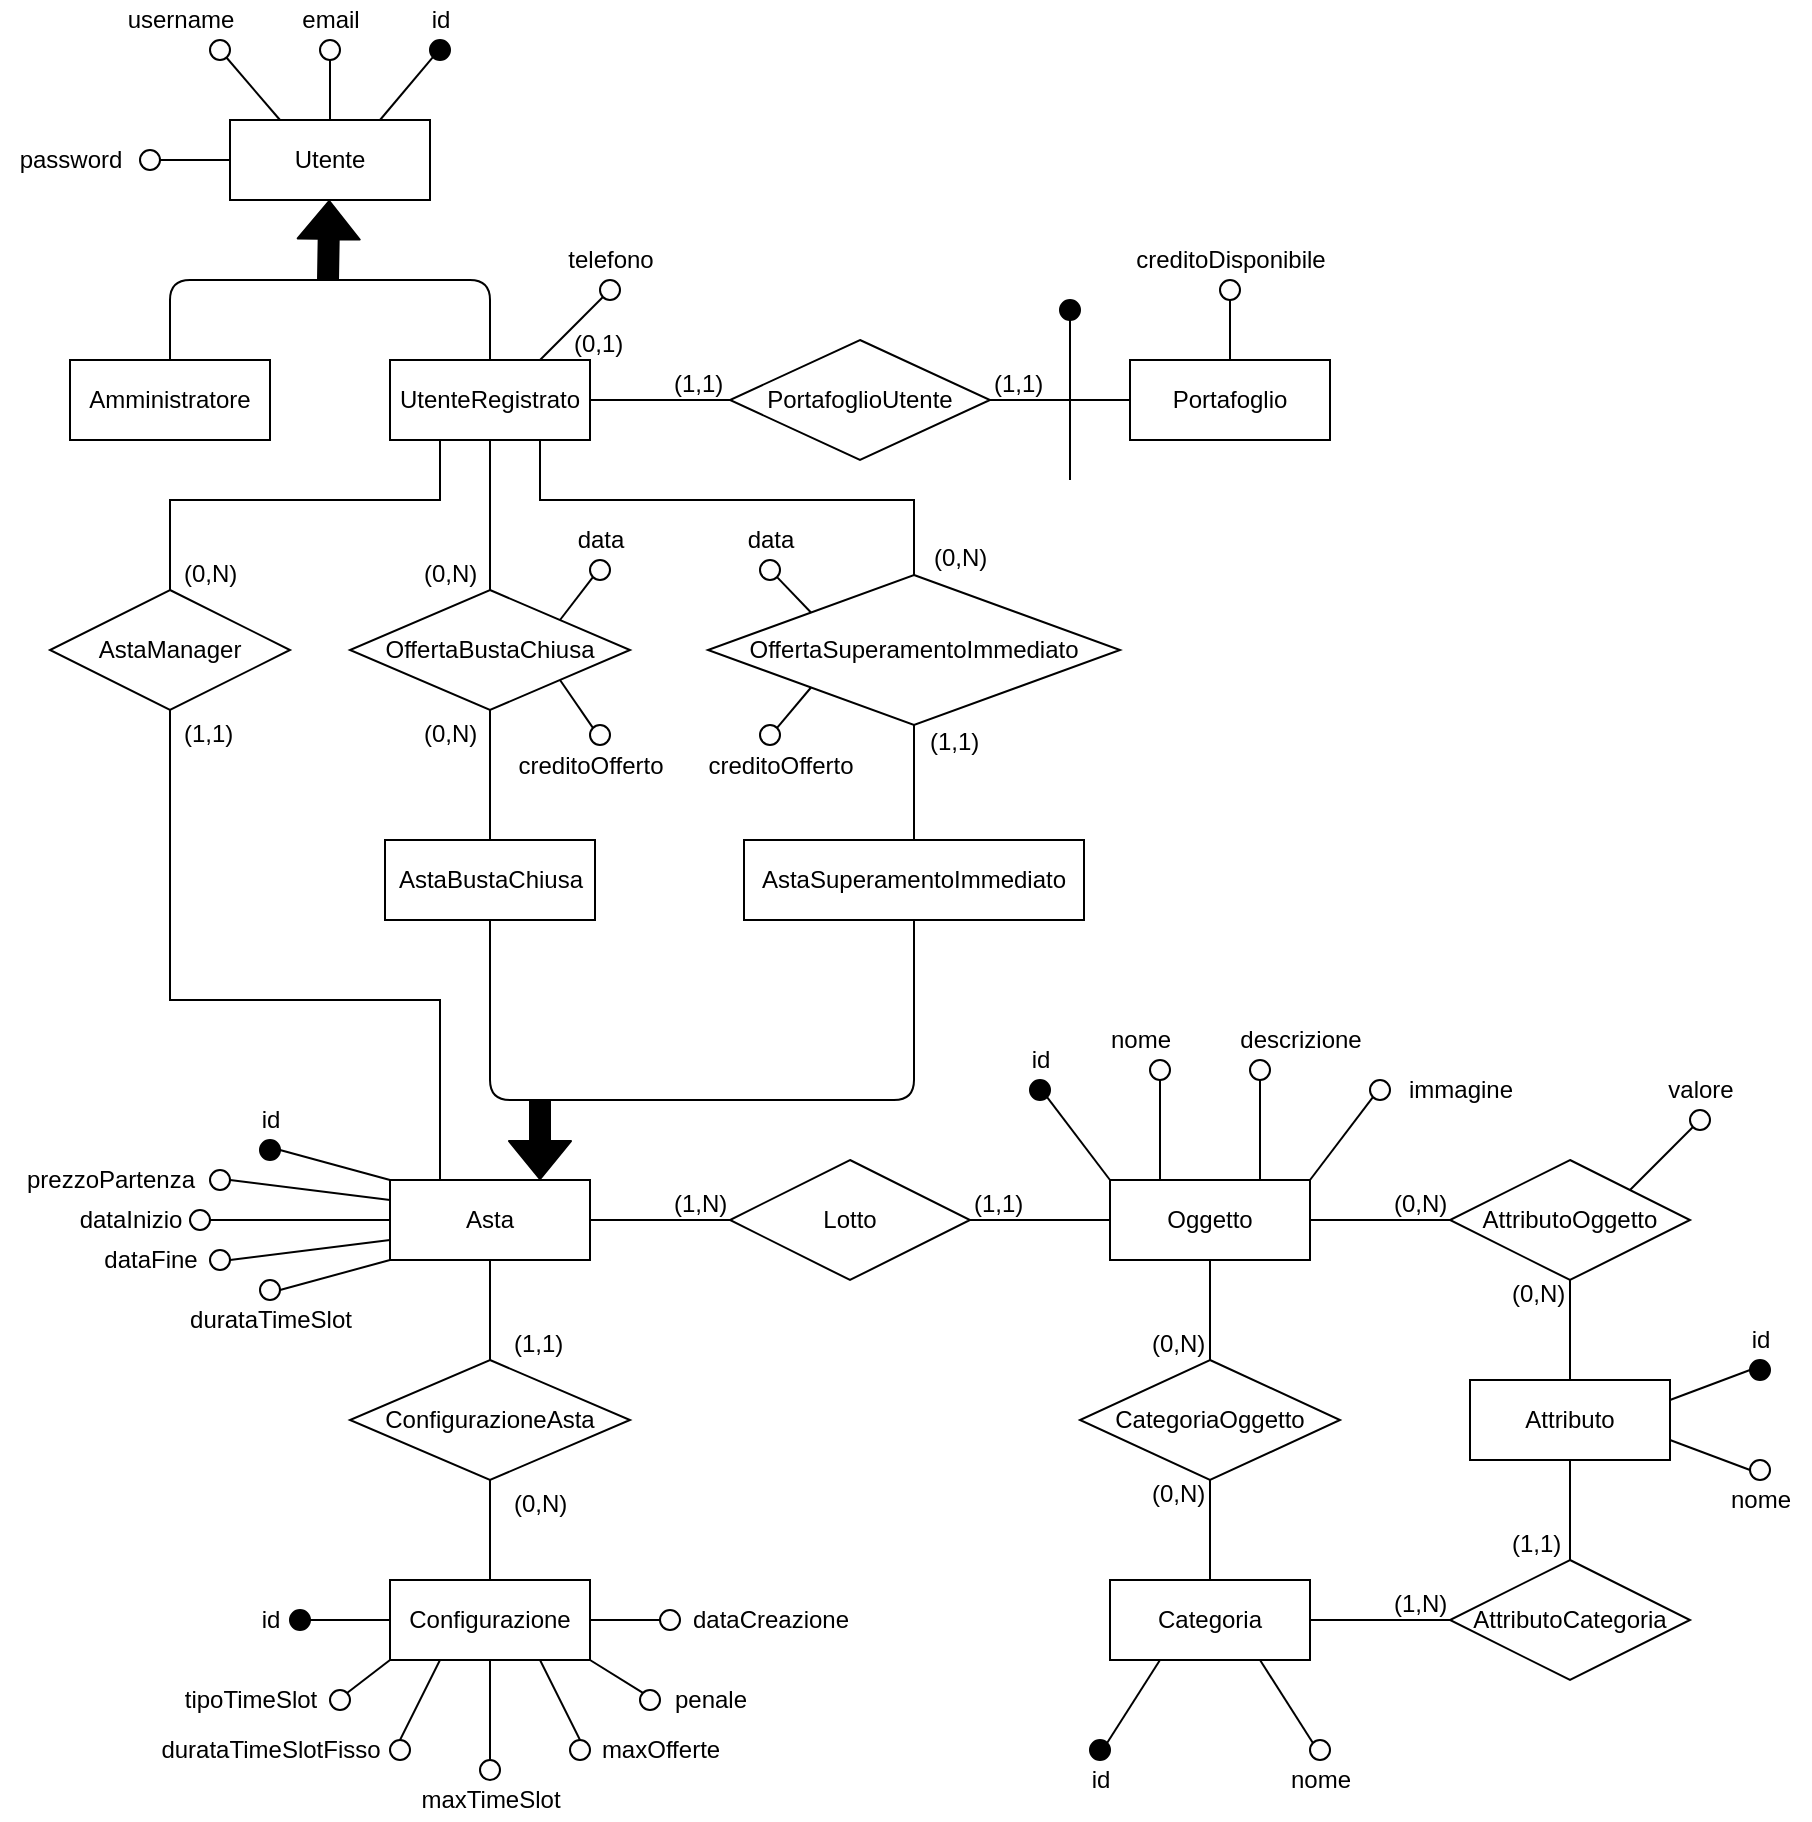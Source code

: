 <mxfile version="12.7.6" type="device"><diagram id="C5RBs43oDa-KdzZeNtuy" name="Page-1"><mxGraphModel dx="599" dy="315" grid="1" gridSize="10" guides="1" tooltips="1" connect="1" arrows="1" fold="1" page="1" pageScale="1" pageWidth="827" pageHeight="1169" math="0" shadow="0"><root><mxCell id="WIyWlLk6GJQsqaUBKTNV-0"/><mxCell id="WIyWlLk6GJQsqaUBKTNV-1" parent="WIyWlLk6GJQsqaUBKTNV-0"/><mxCell id="675JN0Ir8JGMvKjeMuRv-0" value="UtenteRegistrato" style="whiteSpace=wrap;html=1;align=center;" parent="WIyWlLk6GJQsqaUBKTNV-1" vertex="1"><mxGeometry x="200" y="200" width="100" height="40" as="geometry"/></mxCell><mxCell id="675JN0Ir8JGMvKjeMuRv-1" value="Portafoglio" style="whiteSpace=wrap;html=1;align=center;" parent="WIyWlLk6GJQsqaUBKTNV-1" vertex="1"><mxGeometry x="570" y="200" width="100" height="40" as="geometry"/></mxCell><mxCell id="675JN0Ir8JGMvKjeMuRv-3" value="Asta" style="whiteSpace=wrap;html=1;align=center;" parent="WIyWlLk6GJQsqaUBKTNV-1" vertex="1"><mxGeometry x="200" y="610" width="100" height="40" as="geometry"/></mxCell><mxCell id="675JN0Ir8JGMvKjeMuRv-4" value="Oggetto" style="whiteSpace=wrap;html=1;align=center;" parent="WIyWlLk6GJQsqaUBKTNV-1" vertex="1"><mxGeometry x="560" y="610" width="100" height="40" as="geometry"/></mxCell><mxCell id="675JN0Ir8JGMvKjeMuRv-5" value="Categoria" style="whiteSpace=wrap;html=1;align=center;" parent="WIyWlLk6GJQsqaUBKTNV-1" vertex="1"><mxGeometry x="560" y="810" width="100" height="40" as="geometry"/></mxCell><mxCell id="675JN0Ir8JGMvKjeMuRv-6" value="Configurazione" style="whiteSpace=wrap;html=1;align=center;" parent="WIyWlLk6GJQsqaUBKTNV-1" vertex="1"><mxGeometry x="200" y="810" width="100" height="40" as="geometry"/></mxCell><mxCell id="675JN0Ir8JGMvKjeMuRv-7" value="AstaManager" style="shape=rhombus;perimeter=rhombusPerimeter;whiteSpace=wrap;html=1;align=center;" parent="WIyWlLk6GJQsqaUBKTNV-1" vertex="1"><mxGeometry x="30" y="315" width="120" height="60" as="geometry"/></mxCell><mxCell id="675JN0Ir8JGMvKjeMuRv-8" value="PortafoglioUtente" style="shape=rhombus;perimeter=rhombusPerimeter;whiteSpace=wrap;html=1;align=center;" parent="WIyWlLk6GJQsqaUBKTNV-1" vertex="1"><mxGeometry x="370" y="190" width="130" height="60" as="geometry"/></mxCell><mxCell id="675JN0Ir8JGMvKjeMuRv-9" value="CategoriaOggetto" style="shape=rhombus;perimeter=rhombusPerimeter;whiteSpace=wrap;html=1;align=center;" parent="WIyWlLk6GJQsqaUBKTNV-1" vertex="1"><mxGeometry x="545" y="700" width="130" height="60" as="geometry"/></mxCell><mxCell id="675JN0Ir8JGMvKjeMuRv-10" value="ConfigurazioneAsta" style="shape=rhombus;perimeter=rhombusPerimeter;whiteSpace=wrap;html=1;align=center;" parent="WIyWlLk6GJQsqaUBKTNV-1" vertex="1"><mxGeometry x="180" y="700" width="140" height="60" as="geometry"/></mxCell><mxCell id="675JN0Ir8JGMvKjeMuRv-11" value="Lotto" style="shape=rhombus;perimeter=rhombusPerimeter;whiteSpace=wrap;html=1;align=center;" parent="WIyWlLk6GJQsqaUBKTNV-1" vertex="1"><mxGeometry x="370" y="600" width="120" height="60" as="geometry"/></mxCell><mxCell id="675JN0Ir8JGMvKjeMuRv-12" value="OffertaBustaChiusa" style="shape=rhombus;perimeter=rhombusPerimeter;whiteSpace=wrap;html=1;align=center;" parent="WIyWlLk6GJQsqaUBKTNV-1" vertex="1"><mxGeometry x="180" y="315" width="140" height="60" as="geometry"/></mxCell><mxCell id="675JN0Ir8JGMvKjeMuRv-16" value="username" style="text;html=1;align=center;verticalAlign=middle;resizable=0;points=[];autosize=1;" parent="WIyWlLk6GJQsqaUBKTNV-1" vertex="1"><mxGeometry x="60" y="20" width="70" height="20" as="geometry"/></mxCell><mxCell id="675JN0Ir8JGMvKjeMuRv-18" value="Utente" style="whiteSpace=wrap;html=1;align=center;" parent="WIyWlLk6GJQsqaUBKTNV-1" vertex="1"><mxGeometry x="120" y="80" width="100" height="40" as="geometry"/></mxCell><mxCell id="675JN0Ir8JGMvKjeMuRv-19" value="Amministratore" style="whiteSpace=wrap;html=1;align=center;" parent="WIyWlLk6GJQsqaUBKTNV-1" vertex="1"><mxGeometry x="40" y="200" width="100" height="40" as="geometry"/></mxCell><mxCell id="675JN0Ir8JGMvKjeMuRv-23" value="" style="endArrow=none;html=1;labelBackgroundColor=#000000;fillColor=#000000;exitX=0.5;exitY=0;exitDx=0;exitDy=0;entryX=0.5;entryY=0;entryDx=0;entryDy=0;" parent="WIyWlLk6GJQsqaUBKTNV-1" source="675JN0Ir8JGMvKjeMuRv-19" target="675JN0Ir8JGMvKjeMuRv-0" edge="1"><mxGeometry width="50" height="50" relative="1" as="geometry"><mxPoint x="390" y="270" as="sourcePoint"/><mxPoint x="440" y="220" as="targetPoint"/><Array as="points"><mxPoint x="90" y="160"/><mxPoint x="170" y="160"/><mxPoint x="250" y="160"/></Array></mxGeometry></mxCell><mxCell id="675JN0Ir8JGMvKjeMuRv-24" value="" style="shape=flexArrow;endArrow=classic;html=1;labelBackgroundColor=#000000;fillColor=#000000;" parent="WIyWlLk6GJQsqaUBKTNV-1" target="675JN0Ir8JGMvKjeMuRv-18" edge="1"><mxGeometry width="50" height="50" relative="1" as="geometry"><mxPoint x="169" y="160" as="sourcePoint"/><mxPoint x="210" y="120" as="targetPoint"/></mxGeometry></mxCell><mxCell id="675JN0Ir8JGMvKjeMuRv-26" value="" style="endArrow=none;html=1;labelBackgroundColor=#000000;fillColor=#000000;exitX=0.25;exitY=0;exitDx=0;exitDy=0;" parent="WIyWlLk6GJQsqaUBKTNV-1" source="675JN0Ir8JGMvKjeMuRv-18" edge="1"><mxGeometry width="50" height="50" relative="1" as="geometry"><mxPoint x="260" y="130" as="sourcePoint"/><mxPoint x="115" y="45" as="targetPoint"/></mxGeometry></mxCell><mxCell id="675JN0Ir8JGMvKjeMuRv-13" value="" style="ellipse;whiteSpace=wrap;html=1;align=center;" parent="WIyWlLk6GJQsqaUBKTNV-1" vertex="1"><mxGeometry x="110" y="40" width="10" height="10" as="geometry"/></mxCell><mxCell id="675JN0Ir8JGMvKjeMuRv-55" value="email" style="text;html=1;align=center;verticalAlign=middle;resizable=0;points=[];autosize=1;" parent="WIyWlLk6GJQsqaUBKTNV-1" vertex="1"><mxGeometry x="150" y="20" width="40" height="20" as="geometry"/></mxCell><mxCell id="675JN0Ir8JGMvKjeMuRv-56" value="" style="ellipse;whiteSpace=wrap;html=1;align=center;" parent="WIyWlLk6GJQsqaUBKTNV-1" vertex="1"><mxGeometry x="165" y="40" width="10" height="10" as="geometry"/></mxCell><mxCell id="675JN0Ir8JGMvKjeMuRv-59" value="id" style="text;html=1;align=center;verticalAlign=middle;resizable=0;points=[];autosize=1;" parent="WIyWlLk6GJQsqaUBKTNV-1" vertex="1"><mxGeometry x="215" y="20" width="20" height="20" as="geometry"/></mxCell><mxCell id="675JN0Ir8JGMvKjeMuRv-60" value="" style="ellipse;whiteSpace=wrap;html=1;align=center;fillColor=#000000;" parent="WIyWlLk6GJQsqaUBKTNV-1" vertex="1"><mxGeometry x="220" y="40" width="10" height="10" as="geometry"/></mxCell><mxCell id="675JN0Ir8JGMvKjeMuRv-61" value="" style="endArrow=none;html=1;labelBackgroundColor=#000000;fillColor=#000000;exitX=0.5;exitY=0;exitDx=0;exitDy=0;entryX=0.5;entryY=1;entryDx=0;entryDy=0;" parent="WIyWlLk6GJQsqaUBKTNV-1" source="675JN0Ir8JGMvKjeMuRv-18" target="675JN0Ir8JGMvKjeMuRv-56" edge="1"><mxGeometry width="50" height="50" relative="1" as="geometry"><mxPoint x="390" y="270" as="sourcePoint"/><mxPoint x="440" y="220" as="targetPoint"/></mxGeometry></mxCell><mxCell id="675JN0Ir8JGMvKjeMuRv-62" value="" style="endArrow=none;html=1;labelBackgroundColor=#000000;fillColor=#000000;exitX=0.75;exitY=0;exitDx=0;exitDy=0;entryX=0;entryY=1;entryDx=0;entryDy=0;" parent="WIyWlLk6GJQsqaUBKTNV-1" source="675JN0Ir8JGMvKjeMuRv-18" target="675JN0Ir8JGMvKjeMuRv-60" edge="1"><mxGeometry width="50" height="50" relative="1" as="geometry"><mxPoint x="200" y="130" as="sourcePoint"/><mxPoint x="250" y="80" as="targetPoint"/></mxGeometry></mxCell><mxCell id="675JN0Ir8JGMvKjeMuRv-63" value="telefono" style="text;html=1;align=center;verticalAlign=middle;resizable=0;points=[];autosize=1;" parent="WIyWlLk6GJQsqaUBKTNV-1" vertex="1"><mxGeometry x="280" y="140" width="60" height="20" as="geometry"/></mxCell><mxCell id="675JN0Ir8JGMvKjeMuRv-64" value="" style="ellipse;whiteSpace=wrap;html=1;align=center;" parent="WIyWlLk6GJQsqaUBKTNV-1" vertex="1"><mxGeometry x="305" y="160" width="10" height="10" as="geometry"/></mxCell><mxCell id="675JN0Ir8JGMvKjeMuRv-68" value="" style="endArrow=none;html=1;labelBackgroundColor=#000000;fillColor=#000000;exitX=0.75;exitY=0;exitDx=0;exitDy=0;entryX=0;entryY=1;entryDx=0;entryDy=0;" parent="WIyWlLk6GJQsqaUBKTNV-1" source="675JN0Ir8JGMvKjeMuRv-0" target="675JN0Ir8JGMvKjeMuRv-64" edge="1"><mxGeometry width="50" height="50" relative="1" as="geometry"><mxPoint x="300" y="150" as="sourcePoint"/><mxPoint x="350" y="100" as="targetPoint"/></mxGeometry></mxCell><mxCell id="675JN0Ir8JGMvKjeMuRv-73" value="creditoDisponibile" style="text;html=1;align=center;verticalAlign=middle;resizable=0;points=[];autosize=1;" parent="WIyWlLk6GJQsqaUBKTNV-1" vertex="1"><mxGeometry x="565" y="140" width="110" height="20" as="geometry"/></mxCell><mxCell id="675JN0Ir8JGMvKjeMuRv-74" value="" style="ellipse;whiteSpace=wrap;html=1;align=center;" parent="WIyWlLk6GJQsqaUBKTNV-1" vertex="1"><mxGeometry x="615" y="160" width="10" height="10" as="geometry"/></mxCell><mxCell id="675JN0Ir8JGMvKjeMuRv-75" value="" style="endArrow=none;html=1;labelBackgroundColor=#000000;fillColor=#000000;exitX=0.5;exitY=0;exitDx=0;exitDy=0;entryX=0.5;entryY=1;entryDx=0;entryDy=0;" parent="WIyWlLk6GJQsqaUBKTNV-1" source="675JN0Ir8JGMvKjeMuRv-1" target="675JN0Ir8JGMvKjeMuRv-74" edge="1"><mxGeometry width="50" height="50" relative="1" as="geometry"><mxPoint x="510" y="150" as="sourcePoint"/><mxPoint x="560" y="100" as="targetPoint"/></mxGeometry></mxCell><mxCell id="675JN0Ir8JGMvKjeMuRv-76" value="" style="endArrow=none;html=1;rounded=0;labelBackgroundColor=#000000;fillColor=#000000;" parent="WIyWlLk6GJQsqaUBKTNV-1" edge="1"><mxGeometry relative="1" as="geometry"><mxPoint x="300" y="220" as="sourcePoint"/><mxPoint x="370" y="220" as="targetPoint"/></mxGeometry></mxCell><mxCell id="675JN0Ir8JGMvKjeMuRv-77" value="(1,1)" style="resizable=0;html=1;align=left;verticalAlign=bottom;" parent="675JN0Ir8JGMvKjeMuRv-76" connectable="0" vertex="1"><mxGeometry x="-1" relative="1" as="geometry"><mxPoint x="40" as="offset"/></mxGeometry></mxCell><mxCell id="675JN0Ir8JGMvKjeMuRv-82" value="" style="endArrow=none;html=1;rounded=0;labelBackgroundColor=#000000;fillColor=#000000;exitX=1;exitY=0.5;exitDx=0;exitDy=0;" parent="WIyWlLk6GJQsqaUBKTNV-1" source="675JN0Ir8JGMvKjeMuRv-8" target="675JN0Ir8JGMvKjeMuRv-1" edge="1"><mxGeometry relative="1" as="geometry"><mxPoint x="490" y="219.5" as="sourcePoint"/><mxPoint x="560" y="219.5" as="targetPoint"/></mxGeometry></mxCell><mxCell id="675JN0Ir8JGMvKjeMuRv-83" value="(1,1)" style="resizable=0;html=1;align=left;verticalAlign=bottom;" parent="675JN0Ir8JGMvKjeMuRv-82" connectable="0" vertex="1"><mxGeometry x="-1" relative="1" as="geometry"><mxPoint as="offset"/></mxGeometry></mxCell><mxCell id="675JN0Ir8JGMvKjeMuRv-84" value="" style="endArrow=none;html=1;rounded=0;labelBackgroundColor=#000000;fillColor=#000000;entryX=0;entryY=0.5;entryDx=0;entryDy=0;exitX=1;exitY=0.5;exitDx=0;exitDy=0;" parent="WIyWlLk6GJQsqaUBKTNV-1" source="675JN0Ir8JGMvKjeMuRv-3" target="675JN0Ir8JGMvKjeMuRv-11" edge="1"><mxGeometry relative="1" as="geometry"><mxPoint x="300" y="629.5" as="sourcePoint"/><mxPoint x="370" y="629.5" as="targetPoint"/></mxGeometry></mxCell><mxCell id="675JN0Ir8JGMvKjeMuRv-85" value="(1,N)" style="resizable=0;html=1;align=left;verticalAlign=bottom;" parent="675JN0Ir8JGMvKjeMuRv-84" connectable="0" vertex="1"><mxGeometry x="-1" relative="1" as="geometry"><mxPoint x="40" as="offset"/></mxGeometry></mxCell><mxCell id="675JN0Ir8JGMvKjeMuRv-86" value="" style="endArrow=none;html=1;rounded=0;labelBackgroundColor=#000000;fillColor=#000000;exitX=1;exitY=0.5;exitDx=0;exitDy=0;entryX=0;entryY=0.5;entryDx=0;entryDy=0;" parent="WIyWlLk6GJQsqaUBKTNV-1" source="675JN0Ir8JGMvKjeMuRv-11" target="675JN0Ir8JGMvKjeMuRv-4" edge="1"><mxGeometry relative="1" as="geometry"><mxPoint x="490" y="629.5" as="sourcePoint"/><mxPoint x="560" y="629.5" as="targetPoint"/></mxGeometry></mxCell><mxCell id="675JN0Ir8JGMvKjeMuRv-87" value="(1,1)" style="resizable=0;html=1;align=left;verticalAlign=bottom;" parent="675JN0Ir8JGMvKjeMuRv-86" connectable="0" vertex="1"><mxGeometry x="-1" relative="1" as="geometry"><mxPoint as="offset"/></mxGeometry></mxCell><mxCell id="675JN0Ir8JGMvKjeMuRv-88" value="" style="endArrow=none;html=1;rounded=0;labelBackgroundColor=#000000;fillColor=#000000;exitX=0.5;exitY=1;exitDx=0;exitDy=0;entryX=0.5;entryY=0;entryDx=0;entryDy=0;" parent="WIyWlLk6GJQsqaUBKTNV-1" source="675JN0Ir8JGMvKjeMuRv-0" target="675JN0Ir8JGMvKjeMuRv-12" edge="1"><mxGeometry relative="1" as="geometry"><mxPoint x="235" y="280" as="sourcePoint"/><mxPoint x="305" y="280" as="targetPoint"/><Array as="points"><mxPoint x="250" y="260"/></Array></mxGeometry></mxCell><mxCell id="675JN0Ir8JGMvKjeMuRv-89" value="(0,N)" style="resizable=0;html=1;align=left;verticalAlign=bottom;" parent="675JN0Ir8JGMvKjeMuRv-88" connectable="0" vertex="1"><mxGeometry x="-1" relative="1" as="geometry"><mxPoint x="-35" y="75" as="offset"/></mxGeometry></mxCell><mxCell id="675JN0Ir8JGMvKjeMuRv-90" value="" style="endArrow=none;html=1;rounded=0;labelBackgroundColor=#000000;fillColor=#000000;exitX=0.25;exitY=1;exitDx=0;exitDy=0;entryX=0.5;entryY=0;entryDx=0;entryDy=0;entryPerimeter=0;" parent="WIyWlLk6GJQsqaUBKTNV-1" source="675JN0Ir8JGMvKjeMuRv-0" target="675JN0Ir8JGMvKjeMuRv-7" edge="1"><mxGeometry relative="1" as="geometry"><mxPoint x="100" y="240" as="sourcePoint"/><mxPoint x="165" y="290" as="targetPoint"/><Array as="points"><mxPoint x="225" y="270"/><mxPoint x="90" y="270"/></Array></mxGeometry></mxCell><mxCell id="675JN0Ir8JGMvKjeMuRv-91" value="(0,N)" style="resizable=0;html=1;align=left;verticalAlign=bottom;" parent="675JN0Ir8JGMvKjeMuRv-90" connectable="0" vertex="1"><mxGeometry x="-1" relative="1" as="geometry"><mxPoint x="-130" y="75" as="offset"/></mxGeometry></mxCell><mxCell id="675JN0Ir8JGMvKjeMuRv-92" value="" style="endArrow=none;html=1;rounded=0;labelBackgroundColor=#000000;fillColor=#000000;entryX=0.5;entryY=0;entryDx=0;entryDy=0;exitX=0.5;exitY=1;exitDx=0;exitDy=0;" parent="WIyWlLk6GJQsqaUBKTNV-1" source="675JN0Ir8JGMvKjeMuRv-12" target="675JN0Ir8JGMvKjeMuRv-179" edge="1"><mxGeometry relative="1" as="geometry"><mxPoint x="340" y="350" as="sourcePoint"/><mxPoint x="282.5" y="400" as="targetPoint"/><Array as="points"/></mxGeometry></mxCell><mxCell id="675JN0Ir8JGMvKjeMuRv-93" value="(0,N)" style="resizable=0;html=1;align=left;verticalAlign=bottom;" parent="675JN0Ir8JGMvKjeMuRv-92" connectable="0" vertex="1"><mxGeometry x="-1" relative="1" as="geometry"><mxPoint x="-35" y="20" as="offset"/></mxGeometry></mxCell><mxCell id="675JN0Ir8JGMvKjeMuRv-94" value="" style="endArrow=none;html=1;rounded=0;labelBackgroundColor=#000000;fillColor=#000000;exitX=0.5;exitY=1;exitDx=0;exitDy=0;entryX=0.25;entryY=0;entryDx=0;entryDy=0;" parent="WIyWlLk6GJQsqaUBKTNV-1" source="675JN0Ir8JGMvKjeMuRv-7" target="675JN0Ir8JGMvKjeMuRv-3" edge="1"><mxGeometry relative="1" as="geometry"><mxPoint x="170" y="350" as="sourcePoint"/><mxPoint x="235" y="400" as="targetPoint"/><Array as="points"><mxPoint x="90" y="380"/><mxPoint x="90" y="520"/><mxPoint x="225" y="520"/></Array></mxGeometry></mxCell><mxCell id="675JN0Ir8JGMvKjeMuRv-95" value="(1,1)" style="resizable=0;html=1;align=left;verticalAlign=bottom;" parent="675JN0Ir8JGMvKjeMuRv-94" connectable="0" vertex="1"><mxGeometry x="-1" relative="1" as="geometry"><mxPoint x="5" y="20" as="offset"/></mxGeometry></mxCell><mxCell id="675JN0Ir8JGMvKjeMuRv-96" value="" style="endArrow=none;html=1;rounded=0;labelBackgroundColor=#000000;fillColor=#000000;entryX=0.5;entryY=0;entryDx=0;entryDy=0;exitX=0.5;exitY=1;exitDx=0;exitDy=0;" parent="WIyWlLk6GJQsqaUBKTNV-1" source="675JN0Ir8JGMvKjeMuRv-3" target="675JN0Ir8JGMvKjeMuRv-10" edge="1"><mxGeometry relative="1" as="geometry"><mxPoint x="310" y="690" as="sourcePoint"/><mxPoint x="380" y="690" as="targetPoint"/></mxGeometry></mxCell><mxCell id="675JN0Ir8JGMvKjeMuRv-97" value="(1,1)" style="resizable=0;html=1;align=left;verticalAlign=bottom;" parent="675JN0Ir8JGMvKjeMuRv-96" connectable="0" vertex="1"><mxGeometry x="-1" relative="1" as="geometry"><mxPoint x="10" y="50" as="offset"/></mxGeometry></mxCell><mxCell id="675JN0Ir8JGMvKjeMuRv-98" value="" style="endArrow=none;html=1;rounded=0;labelBackgroundColor=#000000;fillColor=#000000;" parent="WIyWlLk6GJQsqaUBKTNV-1" source="675JN0Ir8JGMvKjeMuRv-10" target="675JN0Ir8JGMvKjeMuRv-6" edge="1"><mxGeometry relative="1" as="geometry"><mxPoint x="249.5" y="760" as="sourcePoint"/><mxPoint x="249.5" y="810" as="targetPoint"/></mxGeometry></mxCell><mxCell id="675JN0Ir8JGMvKjeMuRv-99" value="(0,N)" style="resizable=0;html=1;align=left;verticalAlign=bottom;" parent="675JN0Ir8JGMvKjeMuRv-98" connectable="0" vertex="1"><mxGeometry x="-1" relative="1" as="geometry"><mxPoint x="10" y="20" as="offset"/></mxGeometry></mxCell><mxCell id="675JN0Ir8JGMvKjeMuRv-100" value="" style="endArrow=none;html=1;rounded=0;labelBackgroundColor=#000000;fillColor=#000000;exitX=0.5;exitY=1;exitDx=0;exitDy=0;entryX=0.5;entryY=0;entryDx=0;entryDy=0;" parent="WIyWlLk6GJQsqaUBKTNV-1" source="675JN0Ir8JGMvKjeMuRv-4" target="675JN0Ir8JGMvKjeMuRv-9" edge="1"><mxGeometry relative="1" as="geometry"><mxPoint x="609.5" y="650" as="sourcePoint"/><mxPoint x="609.5" y="700" as="targetPoint"/></mxGeometry></mxCell><mxCell id="675JN0Ir8JGMvKjeMuRv-101" value="(0,N)" style="resizable=0;html=1;align=left;verticalAlign=bottom;" parent="675JN0Ir8JGMvKjeMuRv-100" connectable="0" vertex="1"><mxGeometry x="-1" relative="1" as="geometry"><mxPoint x="-31" y="50" as="offset"/></mxGeometry></mxCell><mxCell id="675JN0Ir8JGMvKjeMuRv-102" value="" style="endArrow=none;html=1;rounded=0;labelBackgroundColor=#000000;fillColor=#000000;" parent="WIyWlLk6GJQsqaUBKTNV-1" source="675JN0Ir8JGMvKjeMuRv-9" target="675JN0Ir8JGMvKjeMuRv-5" edge="1"><mxGeometry relative="1" as="geometry"><mxPoint x="605" y="760" as="sourcePoint"/><mxPoint x="605" y="810" as="targetPoint"/></mxGeometry></mxCell><mxCell id="675JN0Ir8JGMvKjeMuRv-103" value="(0,N)" style="resizable=0;html=1;align=left;verticalAlign=bottom;" parent="675JN0Ir8JGMvKjeMuRv-102" connectable="0" vertex="1"><mxGeometry x="-1" relative="1" as="geometry"><mxPoint x="-31" y="15" as="offset"/></mxGeometry></mxCell><mxCell id="675JN0Ir8JGMvKjeMuRv-105" value="creditoOfferto" style="text;html=1;align=center;verticalAlign=middle;resizable=0;points=[];autosize=1;" parent="WIyWlLk6GJQsqaUBKTNV-1" vertex="1"><mxGeometry x="255" y="392.5" width="90" height="20" as="geometry"/></mxCell><mxCell id="675JN0Ir8JGMvKjeMuRv-106" value="" style="ellipse;whiteSpace=wrap;html=1;align=center;" parent="WIyWlLk6GJQsqaUBKTNV-1" vertex="1"><mxGeometry x="300" y="382.5" width="10" height="10" as="geometry"/></mxCell><mxCell id="675JN0Ir8JGMvKjeMuRv-108" value="" style="endArrow=none;html=1;labelBackgroundColor=#000000;fillColor=#000000;entryX=1;entryY=1;entryDx=0;entryDy=0;exitX=0;exitY=0;exitDx=0;exitDy=0;" parent="WIyWlLk6GJQsqaUBKTNV-1" source="675JN0Ir8JGMvKjeMuRv-106" target="675JN0Ir8JGMvKjeMuRv-12" edge="1"><mxGeometry width="50" height="50" relative="1" as="geometry"><mxPoint x="305" y="380" as="sourcePoint"/><mxPoint x="620" y="180" as="targetPoint"/></mxGeometry></mxCell><mxCell id="675JN0Ir8JGMvKjeMuRv-109" value="id" style="text;html=1;align=center;verticalAlign=middle;resizable=0;points=[];autosize=1;" parent="WIyWlLk6GJQsqaUBKTNV-1" vertex="1"><mxGeometry x="130" y="570" width="20" height="20" as="geometry"/></mxCell><mxCell id="675JN0Ir8JGMvKjeMuRv-110" value="" style="ellipse;whiteSpace=wrap;html=1;align=center;fillColor=#000000;" parent="WIyWlLk6GJQsqaUBKTNV-1" vertex="1"><mxGeometry x="135" y="590" width="10" height="10" as="geometry"/></mxCell><mxCell id="675JN0Ir8JGMvKjeMuRv-111" value="prezzoPartenza" style="text;html=1;align=center;verticalAlign=middle;resizable=0;points=[];autosize=1;" parent="WIyWlLk6GJQsqaUBKTNV-1" vertex="1"><mxGeometry x="10" y="600" width="100" height="20" as="geometry"/></mxCell><mxCell id="675JN0Ir8JGMvKjeMuRv-112" value="" style="ellipse;whiteSpace=wrap;html=1;align=center;" parent="WIyWlLk6GJQsqaUBKTNV-1" vertex="1"><mxGeometry x="110" y="605" width="10" height="10" as="geometry"/></mxCell><mxCell id="675JN0Ir8JGMvKjeMuRv-113" value="dataFine" style="text;html=1;align=center;verticalAlign=middle;resizable=0;points=[];autosize=1;" parent="WIyWlLk6GJQsqaUBKTNV-1" vertex="1"><mxGeometry x="50" y="640" width="60" height="20" as="geometry"/></mxCell><mxCell id="675JN0Ir8JGMvKjeMuRv-114" value="" style="ellipse;whiteSpace=wrap;html=1;align=center;" parent="WIyWlLk6GJQsqaUBKTNV-1" vertex="1"><mxGeometry x="110" y="645" width="10" height="10" as="geometry"/></mxCell><mxCell id="675JN0Ir8JGMvKjeMuRv-115" value="durataTimeSlot" style="text;html=1;align=center;verticalAlign=middle;resizable=0;points=[];autosize=1;" parent="WIyWlLk6GJQsqaUBKTNV-1" vertex="1"><mxGeometry x="90" y="670" width="100" height="20" as="geometry"/></mxCell><mxCell id="675JN0Ir8JGMvKjeMuRv-116" value="" style="ellipse;whiteSpace=wrap;html=1;align=center;" parent="WIyWlLk6GJQsqaUBKTNV-1" vertex="1"><mxGeometry x="135" y="660" width="10" height="10" as="geometry"/></mxCell><mxCell id="675JN0Ir8JGMvKjeMuRv-117" value="dataInizio" style="text;html=1;align=center;verticalAlign=middle;resizable=0;points=[];autosize=1;" parent="WIyWlLk6GJQsqaUBKTNV-1" vertex="1"><mxGeometry x="35" y="620" width="70" height="20" as="geometry"/></mxCell><mxCell id="675JN0Ir8JGMvKjeMuRv-118" value="" style="ellipse;whiteSpace=wrap;html=1;align=center;" parent="WIyWlLk6GJQsqaUBKTNV-1" vertex="1"><mxGeometry x="100" y="625" width="10" height="10" as="geometry"/></mxCell><mxCell id="675JN0Ir8JGMvKjeMuRv-120" value="" style="endArrow=none;html=1;rounded=0;labelBackgroundColor=#000000;fillColor=#000000;entryX=0;entryY=0;entryDx=0;entryDy=0;exitX=1;exitY=0.5;exitDx=0;exitDy=0;" parent="WIyWlLk6GJQsqaUBKTNV-1" source="675JN0Ir8JGMvKjeMuRv-110" target="675JN0Ir8JGMvKjeMuRv-3" edge="1"><mxGeometry relative="1" as="geometry"><mxPoint x="104" y="599" as="sourcePoint"/><mxPoint x="270" y="620" as="targetPoint"/></mxGeometry></mxCell><mxCell id="675JN0Ir8JGMvKjeMuRv-121" value="" style="endArrow=none;html=1;rounded=0;labelBackgroundColor=#000000;fillColor=#000000;exitX=1;exitY=0.5;exitDx=0;exitDy=0;entryX=0;entryY=1;entryDx=0;entryDy=0;" parent="WIyWlLk6GJQsqaUBKTNV-1" source="675JN0Ir8JGMvKjeMuRv-116" target="675JN0Ir8JGMvKjeMuRv-3" edge="1"><mxGeometry relative="1" as="geometry"><mxPoint x="90" y="640" as="sourcePoint"/><mxPoint x="250" y="640" as="targetPoint"/></mxGeometry></mxCell><mxCell id="675JN0Ir8JGMvKjeMuRv-122" value="" style="endArrow=none;html=1;rounded=0;labelBackgroundColor=#000000;fillColor=#000000;exitX=1;exitY=0.5;exitDx=0;exitDy=0;entryX=0;entryY=0.25;entryDx=0;entryDy=0;" parent="WIyWlLk6GJQsqaUBKTNV-1" source="675JN0Ir8JGMvKjeMuRv-112" target="675JN0Ir8JGMvKjeMuRv-3" edge="1"><mxGeometry relative="1" as="geometry"><mxPoint x="100" y="620" as="sourcePoint"/><mxPoint x="260" y="620" as="targetPoint"/></mxGeometry></mxCell><mxCell id="675JN0Ir8JGMvKjeMuRv-123" value="" style="endArrow=none;html=1;rounded=0;labelBackgroundColor=#000000;fillColor=#000000;exitX=1;exitY=0.5;exitDx=0;exitDy=0;" parent="WIyWlLk6GJQsqaUBKTNV-1" source="675JN0Ir8JGMvKjeMuRv-118" edge="1"><mxGeometry relative="1" as="geometry"><mxPoint x="90" y="630" as="sourcePoint"/><mxPoint x="200" y="630" as="targetPoint"/></mxGeometry></mxCell><mxCell id="675JN0Ir8JGMvKjeMuRv-124" value="" style="endArrow=none;html=1;rounded=0;labelBackgroundColor=#000000;fillColor=#000000;exitX=1;exitY=0.5;exitDx=0;exitDy=0;entryX=0;entryY=0.75;entryDx=0;entryDy=0;" parent="WIyWlLk6GJQsqaUBKTNV-1" source="675JN0Ir8JGMvKjeMuRv-114" target="675JN0Ir8JGMvKjeMuRv-3" edge="1"><mxGeometry relative="1" as="geometry"><mxPoint x="120" y="640" as="sourcePoint"/><mxPoint x="280" y="640" as="targetPoint"/></mxGeometry></mxCell><mxCell id="675JN0Ir8JGMvKjeMuRv-128" value="id" style="text;html=1;align=center;verticalAlign=middle;resizable=0;points=[];autosize=1;" parent="WIyWlLk6GJQsqaUBKTNV-1" vertex="1"><mxGeometry x="130" y="820" width="20" height="20" as="geometry"/></mxCell><mxCell id="675JN0Ir8JGMvKjeMuRv-129" value="" style="ellipse;whiteSpace=wrap;html=1;align=center;fillColor=#000000;" parent="WIyWlLk6GJQsqaUBKTNV-1" vertex="1"><mxGeometry x="150" y="825" width="10" height="10" as="geometry"/></mxCell><mxCell id="675JN0Ir8JGMvKjeMuRv-130" value="tipoTimeSlot" style="text;html=1;align=center;verticalAlign=middle;resizable=0;points=[];autosize=1;" parent="WIyWlLk6GJQsqaUBKTNV-1" vertex="1"><mxGeometry x="90" y="860" width="80" height="20" as="geometry"/></mxCell><mxCell id="675JN0Ir8JGMvKjeMuRv-131" value="" style="ellipse;whiteSpace=wrap;html=1;align=center;" parent="WIyWlLk6GJQsqaUBKTNV-1" vertex="1"><mxGeometry x="170" y="865" width="10" height="10" as="geometry"/></mxCell><mxCell id="675JN0Ir8JGMvKjeMuRv-132" value="maxOfferte" style="text;html=1;align=center;verticalAlign=middle;resizable=0;points=[];autosize=1;" parent="WIyWlLk6GJQsqaUBKTNV-1" vertex="1"><mxGeometry x="300" y="885" width="70" height="20" as="geometry"/></mxCell><mxCell id="675JN0Ir8JGMvKjeMuRv-133" value="" style="ellipse;whiteSpace=wrap;html=1;align=center;" parent="WIyWlLk6GJQsqaUBKTNV-1" vertex="1"><mxGeometry x="290" y="890" width="10" height="10" as="geometry"/></mxCell><mxCell id="675JN0Ir8JGMvKjeMuRv-134" value="penale" style="text;html=1;align=center;verticalAlign=middle;resizable=0;points=[];autosize=1;" parent="WIyWlLk6GJQsqaUBKTNV-1" vertex="1"><mxGeometry x="335" y="860" width="50" height="20" as="geometry"/></mxCell><mxCell id="675JN0Ir8JGMvKjeMuRv-135" value="" style="ellipse;whiteSpace=wrap;html=1;align=center;" parent="WIyWlLk6GJQsqaUBKTNV-1" vertex="1"><mxGeometry x="325" y="865" width="10" height="10" as="geometry"/></mxCell><mxCell id="675JN0Ir8JGMvKjeMuRv-136" value="durataTimeSlotFisso" style="text;html=1;align=center;verticalAlign=middle;resizable=0;points=[];autosize=1;" parent="WIyWlLk6GJQsqaUBKTNV-1" vertex="1"><mxGeometry x="75" y="885" width="130" height="20" as="geometry"/></mxCell><mxCell id="675JN0Ir8JGMvKjeMuRv-137" value="" style="ellipse;whiteSpace=wrap;html=1;align=center;" parent="WIyWlLk6GJQsqaUBKTNV-1" vertex="1"><mxGeometry x="200" y="890" width="10" height="10" as="geometry"/></mxCell><mxCell id="675JN0Ir8JGMvKjeMuRv-140" value="data" style="text;html=1;align=center;verticalAlign=middle;resizable=0;points=[];autosize=1;" parent="WIyWlLk6GJQsqaUBKTNV-1" vertex="1"><mxGeometry x="285" y="280" width="40" height="20" as="geometry"/></mxCell><mxCell id="675JN0Ir8JGMvKjeMuRv-141" value="" style="ellipse;whiteSpace=wrap;html=1;align=center;fillColor=#FFFFFF;" parent="WIyWlLk6GJQsqaUBKTNV-1" vertex="1"><mxGeometry x="300" y="300" width="10" height="10" as="geometry"/></mxCell><mxCell id="675JN0Ir8JGMvKjeMuRv-143" value="" style="endArrow=none;html=1;rounded=0;labelBackgroundColor=#000000;fillColor=#000000;exitX=1;exitY=0;exitDx=0;exitDy=0;entryX=0;entryY=1;entryDx=0;entryDy=0;" parent="WIyWlLk6GJQsqaUBKTNV-1" source="675JN0Ir8JGMvKjeMuRv-12" target="675JN0Ir8JGMvKjeMuRv-141" edge="1"><mxGeometry relative="1" as="geometry"><mxPoint x="400" y="270" as="sourcePoint"/><mxPoint x="560" y="270" as="targetPoint"/></mxGeometry></mxCell><mxCell id="675JN0Ir8JGMvKjeMuRv-144" value="dataCreazione" style="text;html=1;align=center;verticalAlign=middle;resizable=0;points=[];autosize=1;" parent="WIyWlLk6GJQsqaUBKTNV-1" vertex="1"><mxGeometry x="345" y="820" width="90" height="20" as="geometry"/></mxCell><mxCell id="675JN0Ir8JGMvKjeMuRv-145" value="" style="ellipse;whiteSpace=wrap;html=1;align=center;" parent="WIyWlLk6GJQsqaUBKTNV-1" vertex="1"><mxGeometry x="335" y="825" width="10" height="10" as="geometry"/></mxCell><mxCell id="675JN0Ir8JGMvKjeMuRv-147" value="" style="endArrow=none;html=1;rounded=0;labelBackgroundColor=#000000;fillColor=#000000;exitX=1;exitY=0.5;exitDx=0;exitDy=0;entryX=0;entryY=0.5;entryDx=0;entryDy=0;" parent="WIyWlLk6GJQsqaUBKTNV-1" source="675JN0Ir8JGMvKjeMuRv-129" target="675JN0Ir8JGMvKjeMuRv-6" edge="1"><mxGeometry relative="1" as="geometry"><mxPoint x="150" y="810" as="sourcePoint"/><mxPoint x="310" y="810" as="targetPoint"/></mxGeometry></mxCell><mxCell id="675JN0Ir8JGMvKjeMuRv-148" value="" style="endArrow=none;html=1;rounded=0;labelBackgroundColor=#000000;fillColor=#000000;exitX=1;exitY=0.5;exitDx=0;exitDy=0;entryX=0;entryY=0.5;entryDx=0;entryDy=0;" parent="WIyWlLk6GJQsqaUBKTNV-1" source="675JN0Ir8JGMvKjeMuRv-6" target="675JN0Ir8JGMvKjeMuRv-145" edge="1"><mxGeometry relative="1" as="geometry"><mxPoint x="315" y="840" as="sourcePoint"/><mxPoint x="355" y="840" as="targetPoint"/></mxGeometry></mxCell><mxCell id="675JN0Ir8JGMvKjeMuRv-149" value="" style="endArrow=none;html=1;rounded=0;labelBackgroundColor=#000000;fillColor=#000000;exitX=1;exitY=0;exitDx=0;exitDy=0;entryX=0;entryY=1;entryDx=0;entryDy=0;" parent="WIyWlLk6GJQsqaUBKTNV-1" source="675JN0Ir8JGMvKjeMuRv-131" target="675JN0Ir8JGMvKjeMuRv-6" edge="1"><mxGeometry relative="1" as="geometry"><mxPoint x="200" y="870" as="sourcePoint"/><mxPoint x="360" y="870" as="targetPoint"/></mxGeometry></mxCell><mxCell id="675JN0Ir8JGMvKjeMuRv-150" value="" style="endArrow=none;html=1;rounded=0;labelBackgroundColor=#000000;fillColor=#000000;exitX=0;exitY=0;exitDx=0;exitDy=0;entryX=1;entryY=1;entryDx=0;entryDy=0;" parent="WIyWlLk6GJQsqaUBKTNV-1" source="675JN0Ir8JGMvKjeMuRv-135" target="675JN0Ir8JGMvKjeMuRv-6" edge="1"><mxGeometry relative="1" as="geometry"><mxPoint x="293.536" y="880.004" as="sourcePoint"/><mxPoint x="310" y="858.54" as="targetPoint"/></mxGeometry></mxCell><mxCell id="675JN0Ir8JGMvKjeMuRv-151" value="" style="endArrow=none;html=1;rounded=0;labelBackgroundColor=#000000;fillColor=#000000;exitX=0.25;exitY=1;exitDx=0;exitDy=0;entryX=0.5;entryY=0;entryDx=0;entryDy=0;" parent="WIyWlLk6GJQsqaUBKTNV-1" source="675JN0Ir8JGMvKjeMuRv-6" target="675JN0Ir8JGMvKjeMuRv-137" edge="1"><mxGeometry relative="1" as="geometry"><mxPoint x="210" y="870" as="sourcePoint"/><mxPoint x="370" y="870" as="targetPoint"/></mxGeometry></mxCell><mxCell id="675JN0Ir8JGMvKjeMuRv-152" value="" style="endArrow=none;html=1;rounded=0;labelBackgroundColor=#000000;fillColor=#000000;exitX=0.75;exitY=1;exitDx=0;exitDy=0;entryX=0.5;entryY=0;entryDx=0;entryDy=0;" parent="WIyWlLk6GJQsqaUBKTNV-1" source="675JN0Ir8JGMvKjeMuRv-6" target="675JN0Ir8JGMvKjeMuRv-133" edge="1"><mxGeometry relative="1" as="geometry"><mxPoint x="260" y="870" as="sourcePoint"/><mxPoint x="420" y="870" as="targetPoint"/></mxGeometry></mxCell><mxCell id="675JN0Ir8JGMvKjeMuRv-153" value="id" style="text;html=1;align=center;verticalAlign=middle;resizable=0;points=[];autosize=1;" parent="WIyWlLk6GJQsqaUBKTNV-1" vertex="1"><mxGeometry x="515" y="540" width="20" height="20" as="geometry"/></mxCell><mxCell id="675JN0Ir8JGMvKjeMuRv-154" value="" style="ellipse;whiteSpace=wrap;html=1;align=center;fillColor=#000000;" parent="WIyWlLk6GJQsqaUBKTNV-1" vertex="1"><mxGeometry x="520" y="560" width="10" height="10" as="geometry"/></mxCell><mxCell id="675JN0Ir8JGMvKjeMuRv-155" value="nome" style="text;html=1;align=center;verticalAlign=middle;resizable=0;points=[];autosize=1;" parent="WIyWlLk6GJQsqaUBKTNV-1" vertex="1"><mxGeometry x="550" y="530" width="50" height="20" as="geometry"/></mxCell><mxCell id="675JN0Ir8JGMvKjeMuRv-156" value="" style="ellipse;whiteSpace=wrap;html=1;align=center;" parent="WIyWlLk6GJQsqaUBKTNV-1" vertex="1"><mxGeometry x="580" y="550" width="10" height="10" as="geometry"/></mxCell><mxCell id="675JN0Ir8JGMvKjeMuRv-157" value="descrizione" style="text;html=1;align=center;verticalAlign=middle;resizable=0;points=[];autosize=1;" parent="WIyWlLk6GJQsqaUBKTNV-1" vertex="1"><mxGeometry x="615" y="530" width="80" height="20" as="geometry"/></mxCell><mxCell id="675JN0Ir8JGMvKjeMuRv-158" value="" style="ellipse;whiteSpace=wrap;html=1;align=center;" parent="WIyWlLk6GJQsqaUBKTNV-1" vertex="1"><mxGeometry x="630" y="550" width="10" height="10" as="geometry"/></mxCell><mxCell id="675JN0Ir8JGMvKjeMuRv-159" value="" style="endArrow=none;html=1;rounded=0;labelBackgroundColor=#000000;fillColor=#000000;exitX=1;exitY=1;exitDx=0;exitDy=0;entryX=0;entryY=0;entryDx=0;entryDy=0;" parent="WIyWlLk6GJQsqaUBKTNV-1" source="675JN0Ir8JGMvKjeMuRv-154" target="675JN0Ir8JGMvKjeMuRv-4" edge="1"><mxGeometry relative="1" as="geometry"><mxPoint x="720" y="570" as="sourcePoint"/><mxPoint x="770" y="590" as="targetPoint"/></mxGeometry></mxCell><mxCell id="675JN0Ir8JGMvKjeMuRv-160" value="" style="endArrow=none;html=1;rounded=0;labelBackgroundColor=#000000;fillColor=#000000;exitX=0.5;exitY=1;exitDx=0;exitDy=0;entryX=0.25;entryY=0;entryDx=0;entryDy=0;" parent="WIyWlLk6GJQsqaUBKTNV-1" source="675JN0Ir8JGMvKjeMuRv-156" target="675JN0Ir8JGMvKjeMuRv-4" edge="1"><mxGeometry relative="1" as="geometry"><mxPoint x="770" y="630" as="sourcePoint"/><mxPoint x="770" y="610" as="targetPoint"/></mxGeometry></mxCell><mxCell id="675JN0Ir8JGMvKjeMuRv-161" value="" style="endArrow=none;html=1;rounded=0;labelBackgroundColor=#000000;fillColor=#000000;exitX=0.75;exitY=0;exitDx=0;exitDy=0;entryX=0.5;entryY=1;entryDx=0;entryDy=0;" parent="WIyWlLk6GJQsqaUBKTNV-1" source="675JN0Ir8JGMvKjeMuRv-4" target="675JN0Ir8JGMvKjeMuRv-158" edge="1"><mxGeometry relative="1" as="geometry"><mxPoint x="795" y="610" as="sourcePoint"/><mxPoint x="940" y="630" as="targetPoint"/></mxGeometry></mxCell><mxCell id="675JN0Ir8JGMvKjeMuRv-162" value="id" style="text;html=1;align=center;verticalAlign=middle;resizable=0;points=[];autosize=1;" parent="WIyWlLk6GJQsqaUBKTNV-1" vertex="1"><mxGeometry x="545" y="900" width="20" height="20" as="geometry"/></mxCell><mxCell id="675JN0Ir8JGMvKjeMuRv-163" value="" style="ellipse;whiteSpace=wrap;html=1;align=center;fillColor=#000000;" parent="WIyWlLk6GJQsqaUBKTNV-1" vertex="1"><mxGeometry x="550" y="890" width="10" height="10" as="geometry"/></mxCell><mxCell id="675JN0Ir8JGMvKjeMuRv-164" value="immagine" style="text;html=1;align=center;verticalAlign=middle;resizable=0;points=[];autosize=1;" parent="WIyWlLk6GJQsqaUBKTNV-1" vertex="1"><mxGeometry x="700" y="555" width="70" height="20" as="geometry"/></mxCell><mxCell id="675JN0Ir8JGMvKjeMuRv-165" value="" style="ellipse;whiteSpace=wrap;html=1;align=center;" parent="WIyWlLk6GJQsqaUBKTNV-1" vertex="1"><mxGeometry x="690" y="560" width="10" height="10" as="geometry"/></mxCell><mxCell id="675JN0Ir8JGMvKjeMuRv-168" value="" style="endArrow=none;html=1;rounded=0;labelBackgroundColor=#000000;fillColor=#000000;entryX=0.25;entryY=1;entryDx=0;entryDy=0;exitX=1;exitY=0;exitDx=0;exitDy=0;" parent="WIyWlLk6GJQsqaUBKTNV-1" source="675JN0Ir8JGMvKjeMuRv-163" target="675JN0Ir8JGMvKjeMuRv-5" edge="1"><mxGeometry relative="1" as="geometry"><mxPoint x="565" y="890" as="sourcePoint"/><mxPoint x="642.5" y="870" as="targetPoint"/></mxGeometry></mxCell><mxCell id="675JN0Ir8JGMvKjeMuRv-169" value="" style="endArrow=none;html=1;rounded=0;labelBackgroundColor=#000000;fillColor=#000000;exitX=0;exitY=1;exitDx=0;exitDy=0;entryX=1;entryY=0;entryDx=0;entryDy=0;" parent="WIyWlLk6GJQsqaUBKTNV-1" source="675JN0Ir8JGMvKjeMuRv-165" target="675JN0Ir8JGMvKjeMuRv-4" edge="1"><mxGeometry relative="1" as="geometry"><mxPoint x="790" y="710" as="sourcePoint"/><mxPoint x="790" y="690" as="targetPoint"/></mxGeometry></mxCell><mxCell id="675JN0Ir8JGMvKjeMuRv-171" value="" style="endArrow=none;html=1;rounded=0;labelBackgroundColor=#000000;fillColor=#000000;exitX=0.5;exitY=1;exitDx=0;exitDy=0;" parent="WIyWlLk6GJQsqaUBKTNV-1" source="675JN0Ir8JGMvKjeMuRv-172" edge="1"><mxGeometry relative="1" as="geometry"><mxPoint x="540" y="180" as="sourcePoint"/><mxPoint x="540" y="260" as="targetPoint"/></mxGeometry></mxCell><mxCell id="675JN0Ir8JGMvKjeMuRv-172" value="" style="ellipse;whiteSpace=wrap;html=1;align=center;fillColor=#000000;" parent="WIyWlLk6GJQsqaUBKTNV-1" vertex="1"><mxGeometry x="535" y="170" width="10" height="10" as="geometry"/></mxCell><mxCell id="675JN0Ir8JGMvKjeMuRv-178" value="AstaSuperamentoImmediato" style="whiteSpace=wrap;html=1;align=center;" parent="WIyWlLk6GJQsqaUBKTNV-1" vertex="1"><mxGeometry x="377" y="440" width="170" height="40" as="geometry"/></mxCell><mxCell id="675JN0Ir8JGMvKjeMuRv-179" value="AstaBustaChiusa" style="whiteSpace=wrap;html=1;align=center;" parent="WIyWlLk6GJQsqaUBKTNV-1" vertex="1"><mxGeometry x="197.5" y="440" width="105" height="40" as="geometry"/></mxCell><mxCell id="675JN0Ir8JGMvKjeMuRv-180" value="" style="endArrow=none;html=1;rounded=0;labelBackgroundColor=#000000;fillColor=#000000;entryX=0.5;entryY=0;entryDx=0;entryDy=0;exitX=0.5;exitY=1;exitDx=0;exitDy=0;" parent="WIyWlLk6GJQsqaUBKTNV-1" source="675JN0Ir8JGMvKjeMuRv-184" target="675JN0Ir8JGMvKjeMuRv-178" edge="1"><mxGeometry relative="1" as="geometry"><mxPoint x="350" y="360" as="sourcePoint"/><mxPoint x="327.5" y="430" as="targetPoint"/><Array as="points"/></mxGeometry></mxCell><mxCell id="675JN0Ir8JGMvKjeMuRv-181" value="(1,1)" style="resizable=0;html=1;align=left;verticalAlign=bottom;" parent="675JN0Ir8JGMvKjeMuRv-180" connectable="0" vertex="1"><mxGeometry x="-1" relative="1" as="geometry"><mxPoint x="6" y="16.5" as="offset"/></mxGeometry></mxCell><mxCell id="675JN0Ir8JGMvKjeMuRv-182" value="" style="endArrow=none;html=1;labelBackgroundColor=#000000;fillColor=#000000;exitX=0.5;exitY=1;exitDx=0;exitDy=0;entryX=0.5;entryY=1;entryDx=0;entryDy=0;" parent="WIyWlLk6GJQsqaUBKTNV-1" source="675JN0Ir8JGMvKjeMuRv-179" target="675JN0Ir8JGMvKjeMuRv-178" edge="1"><mxGeometry width="50" height="50" relative="1" as="geometry"><mxPoint x="245" y="515" as="sourcePoint"/><mxPoint x="405" y="515" as="targetPoint"/><Array as="points"><mxPoint x="250" y="570"/><mxPoint x="462" y="570"/></Array></mxGeometry></mxCell><mxCell id="675JN0Ir8JGMvKjeMuRv-183" value="" style="shape=flexArrow;endArrow=classic;html=1;labelBackgroundColor=#000000;fillColor=#000000;entryX=0.75;entryY=0;entryDx=0;entryDy=0;" parent="WIyWlLk6GJQsqaUBKTNV-1" target="675JN0Ir8JGMvKjeMuRv-3" edge="1"><mxGeometry width="50" height="50" relative="1" as="geometry"><mxPoint x="275" y="570" as="sourcePoint"/><mxPoint x="290.667" y="520" as="targetPoint"/></mxGeometry></mxCell><mxCell id="675JN0Ir8JGMvKjeMuRv-184" value="OffertaSuperamentoImmediato" style="shape=rhombus;perimeter=rhombusPerimeter;whiteSpace=wrap;html=1;align=center;" parent="WIyWlLk6GJQsqaUBKTNV-1" vertex="1"><mxGeometry x="359" y="307.5" width="206" height="75" as="geometry"/></mxCell><mxCell id="675JN0Ir8JGMvKjeMuRv-185" value="" style="endArrow=none;html=1;rounded=0;labelBackgroundColor=#000000;fillColor=#000000;entryX=0.5;entryY=0;entryDx=0;entryDy=0;exitX=0.75;exitY=1;exitDx=0;exitDy=0;" parent="WIyWlLk6GJQsqaUBKTNV-1" source="675JN0Ir8JGMvKjeMuRv-0" target="675JN0Ir8JGMvKjeMuRv-184" edge="1"><mxGeometry relative="1" as="geometry"><mxPoint x="380" y="260" as="sourcePoint"/><mxPoint x="380" y="325" as="targetPoint"/><Array as="points"><mxPoint x="275" y="270"/><mxPoint x="462" y="270"/></Array></mxGeometry></mxCell><mxCell id="675JN0Ir8JGMvKjeMuRv-186" value="(0,N)" style="resizable=0;html=1;align=left;verticalAlign=bottom;" parent="675JN0Ir8JGMvKjeMuRv-185" connectable="0" vertex="1"><mxGeometry x="-1" relative="1" as="geometry"><mxPoint x="195" y="67.5" as="offset"/></mxGeometry></mxCell><mxCell id="675JN0Ir8JGMvKjeMuRv-189" value="data" style="text;html=1;align=center;verticalAlign=middle;resizable=0;points=[];autosize=1;" parent="WIyWlLk6GJQsqaUBKTNV-1" vertex="1"><mxGeometry x="370" y="280" width="40" height="20" as="geometry"/></mxCell><mxCell id="675JN0Ir8JGMvKjeMuRv-190" value="" style="ellipse;whiteSpace=wrap;html=1;align=center;fillColor=#FFFFFF;" parent="WIyWlLk6GJQsqaUBKTNV-1" vertex="1"><mxGeometry x="385" y="300" width="10" height="10" as="geometry"/></mxCell><mxCell id="675JN0Ir8JGMvKjeMuRv-191" value="" style="endArrow=none;html=1;rounded=0;labelBackgroundColor=#000000;fillColor=#000000;exitX=0;exitY=0;exitDx=0;exitDy=0;entryX=1;entryY=1;entryDx=0;entryDy=0;" parent="WIyWlLk6GJQsqaUBKTNV-1" source="675JN0Ir8JGMvKjeMuRv-184" target="675JN0Ir8JGMvKjeMuRv-190" edge="1"><mxGeometry relative="1" as="geometry"><mxPoint x="350" y="330" as="sourcePoint"/><mxPoint x="625" y="270" as="targetPoint"/></mxGeometry></mxCell><mxCell id="675JN0Ir8JGMvKjeMuRv-194" value="creditoOfferto" style="text;html=1;align=center;verticalAlign=middle;resizable=0;points=[];autosize=1;" parent="WIyWlLk6GJQsqaUBKTNV-1" vertex="1"><mxGeometry x="350" y="392.5" width="90" height="20" as="geometry"/></mxCell><mxCell id="675JN0Ir8JGMvKjeMuRv-195" value="" style="ellipse;whiteSpace=wrap;html=1;align=center;" parent="WIyWlLk6GJQsqaUBKTNV-1" vertex="1"><mxGeometry x="385" y="382.5" width="10" height="10" as="geometry"/></mxCell><mxCell id="675JN0Ir8JGMvKjeMuRv-196" value="" style="endArrow=none;html=1;labelBackgroundColor=#000000;fillColor=#000000;entryX=0;entryY=1;entryDx=0;entryDy=0;exitX=1;exitY=0;exitDx=0;exitDy=0;" parent="WIyWlLk6GJQsqaUBKTNV-1" source="675JN0Ir8JGMvKjeMuRv-195" target="675JN0Ir8JGMvKjeMuRv-184" edge="1"><mxGeometry width="50" height="50" relative="1" as="geometry"><mxPoint x="375" y="384.69" as="sourcePoint"/><mxPoint x="410.5" y="350" as="targetPoint"/></mxGeometry></mxCell><mxCell id="FXmbKADyQ1kK7xHDWAuS-0" value="(0,1)" style="resizable=0;html=1;align=left;verticalAlign=bottom;" parent="WIyWlLk6GJQsqaUBKTNV-1" connectable="0" vertex="1"><mxGeometry x="250" y="200" as="geometry"><mxPoint x="40" as="offset"/></mxGeometry></mxCell><mxCell id="zBiiHRa_2iPN_DkPjWBs-9" value="AttributoOggetto" style="shape=rhombus;perimeter=rhombusPerimeter;whiteSpace=wrap;html=1;align=center;" parent="WIyWlLk6GJQsqaUBKTNV-1" vertex="1"><mxGeometry x="730" y="600" width="120" height="60" as="geometry"/></mxCell><mxCell id="zBiiHRa_2iPN_DkPjWBs-10" value="Attributo" style="whiteSpace=wrap;html=1;align=center;" parent="WIyWlLk6GJQsqaUBKTNV-1" vertex="1"><mxGeometry x="740" y="710" width="100" height="40" as="geometry"/></mxCell><mxCell id="zBiiHRa_2iPN_DkPjWBs-11" value="AttributoCategoria" style="shape=rhombus;perimeter=rhombusPerimeter;whiteSpace=wrap;html=1;align=center;" parent="WIyWlLk6GJQsqaUBKTNV-1" vertex="1"><mxGeometry x="730" y="800" width="120" height="60" as="geometry"/></mxCell><mxCell id="zBiiHRa_2iPN_DkPjWBs-13" value="" style="endArrow=none;html=1;rounded=0;labelBackgroundColor=#000000;fillColor=#000000;exitX=1;exitY=0.5;exitDx=0;exitDy=0;entryX=0;entryY=0.5;entryDx=0;entryDy=0;" parent="WIyWlLk6GJQsqaUBKTNV-1" source="675JN0Ir8JGMvKjeMuRv-4" target="zBiiHRa_2iPN_DkPjWBs-9" edge="1"><mxGeometry relative="1" as="geometry"><mxPoint x="690" y="670" as="sourcePoint"/><mxPoint x="760" y="670" as="targetPoint"/></mxGeometry></mxCell><mxCell id="zBiiHRa_2iPN_DkPjWBs-14" value="(0,N)" style="resizable=0;html=1;align=left;verticalAlign=bottom;" parent="zBiiHRa_2iPN_DkPjWBs-13" connectable="0" vertex="1"><mxGeometry x="-1" relative="1" as="geometry"><mxPoint x="40" as="offset"/></mxGeometry></mxCell><mxCell id="zBiiHRa_2iPN_DkPjWBs-16" value="" style="endArrow=none;html=1;rounded=0;labelBackgroundColor=#000000;fillColor=#000000;exitX=1;exitY=0.5;exitDx=0;exitDy=0;entryX=0;entryY=0.5;entryDx=0;entryDy=0;" parent="WIyWlLk6GJQsqaUBKTNV-1" source="675JN0Ir8JGMvKjeMuRv-5" target="zBiiHRa_2iPN_DkPjWBs-11" edge="1"><mxGeometry relative="1" as="geometry"><mxPoint x="670" y="820" as="sourcePoint"/><mxPoint x="740" y="820" as="targetPoint"/></mxGeometry></mxCell><mxCell id="zBiiHRa_2iPN_DkPjWBs-17" value="(1,N)" style="resizable=0;html=1;align=left;verticalAlign=bottom;" parent="zBiiHRa_2iPN_DkPjWBs-16" connectable="0" vertex="1"><mxGeometry x="-1" relative="1" as="geometry"><mxPoint x="40" as="offset"/></mxGeometry></mxCell><mxCell id="zBiiHRa_2iPN_DkPjWBs-18" value="" style="endArrow=none;html=1;rounded=0;labelBackgroundColor=#000000;fillColor=#000000;exitX=0.5;exitY=1;exitDx=0;exitDy=0;entryX=0.5;entryY=0;entryDx=0;entryDy=0;" parent="WIyWlLk6GJQsqaUBKTNV-1" source="zBiiHRa_2iPN_DkPjWBs-9" target="zBiiHRa_2iPN_DkPjWBs-10" edge="1"><mxGeometry relative="1" as="geometry"><mxPoint x="740" y="650" as="sourcePoint"/><mxPoint x="740" y="700" as="targetPoint"/></mxGeometry></mxCell><mxCell id="zBiiHRa_2iPN_DkPjWBs-19" value="(0,N)" style="resizable=0;html=1;align=left;verticalAlign=bottom;" parent="zBiiHRa_2iPN_DkPjWBs-18" connectable="0" vertex="1"><mxGeometry x="-1" relative="1" as="geometry"><mxPoint x="-31" y="15" as="offset"/></mxGeometry></mxCell><mxCell id="zBiiHRa_2iPN_DkPjWBs-20" value="" style="endArrow=none;html=1;rounded=0;labelBackgroundColor=#000000;fillColor=#000000;exitX=0.5;exitY=1;exitDx=0;exitDy=0;entryX=0.5;entryY=0;entryDx=0;entryDy=0;" parent="WIyWlLk6GJQsqaUBKTNV-1" source="zBiiHRa_2iPN_DkPjWBs-10" target="zBiiHRa_2iPN_DkPjWBs-11" edge="1"><mxGeometry relative="1" as="geometry"><mxPoint x="760" y="760" as="sourcePoint"/><mxPoint x="760" y="810" as="targetPoint"/></mxGeometry></mxCell><mxCell id="zBiiHRa_2iPN_DkPjWBs-21" value="(1,1)" style="resizable=0;html=1;align=left;verticalAlign=bottom;" parent="zBiiHRa_2iPN_DkPjWBs-20" connectable="0" vertex="1"><mxGeometry x="-1" relative="1" as="geometry"><mxPoint x="-31" y="50" as="offset"/></mxGeometry></mxCell><mxCell id="zBiiHRa_2iPN_DkPjWBs-24" value="id" style="text;html=1;align=center;verticalAlign=middle;resizable=0;points=[];autosize=1;" parent="WIyWlLk6GJQsqaUBKTNV-1" vertex="1"><mxGeometry x="875" y="680" width="20" height="20" as="geometry"/></mxCell><mxCell id="zBiiHRa_2iPN_DkPjWBs-26" value="" style="endArrow=none;html=1;rounded=0;labelBackgroundColor=#000000;fillColor=#000000;exitX=0;exitY=0.5;exitDx=0;exitDy=0;entryX=1;entryY=0.25;entryDx=0;entryDy=0;" parent="WIyWlLk6GJQsqaUBKTNV-1" source="zBiiHRa_2iPN_DkPjWBs-45" target="zBiiHRa_2iPN_DkPjWBs-10" edge="1"><mxGeometry relative="1" as="geometry"><mxPoint x="880.0" y="705" as="sourcePoint"/><mxPoint x="858.54" y="691.46" as="targetPoint"/></mxGeometry></mxCell><mxCell id="zBiiHRa_2iPN_DkPjWBs-28" value="valore" style="text;html=1;align=center;verticalAlign=middle;resizable=0;points=[];autosize=1;" parent="WIyWlLk6GJQsqaUBKTNV-1" vertex="1"><mxGeometry x="830" y="555" width="50" height="20" as="geometry"/></mxCell><mxCell id="zBiiHRa_2iPN_DkPjWBs-29" value="" style="ellipse;whiteSpace=wrap;html=1;align=center;" parent="WIyWlLk6GJQsqaUBKTNV-1" vertex="1"><mxGeometry x="850" y="575" width="10" height="10" as="geometry"/></mxCell><mxCell id="zBiiHRa_2iPN_DkPjWBs-31" value="" style="endArrow=none;html=1;rounded=0;labelBackgroundColor=#000000;fillColor=#000000;exitX=0;exitY=1;exitDx=0;exitDy=0;entryX=1;entryY=0;entryDx=0;entryDy=0;" parent="WIyWlLk6GJQsqaUBKTNV-1" source="zBiiHRa_2iPN_DkPjWBs-29" target="zBiiHRa_2iPN_DkPjWBs-9" edge="1"><mxGeometry relative="1" as="geometry"><mxPoint x="890.0" y="655" as="sourcePoint"/><mxPoint x="850.0" y="655" as="targetPoint"/></mxGeometry></mxCell><mxCell id="zBiiHRa_2iPN_DkPjWBs-33" value="nome" style="text;html=1;align=center;verticalAlign=middle;resizable=0;points=[];autosize=1;" parent="WIyWlLk6GJQsqaUBKTNV-1" vertex="1"><mxGeometry x="640" y="900" width="50" height="20" as="geometry"/></mxCell><mxCell id="zBiiHRa_2iPN_DkPjWBs-34" value="" style="ellipse;whiteSpace=wrap;html=1;align=center;" parent="WIyWlLk6GJQsqaUBKTNV-1" vertex="1"><mxGeometry x="660" y="890" width="10" height="10" as="geometry"/></mxCell><mxCell id="zBiiHRa_2iPN_DkPjWBs-35" value="" style="endArrow=none;html=1;rounded=0;labelBackgroundColor=#000000;fillColor=#000000;entryX=0.75;entryY=1;entryDx=0;entryDy=0;exitX=0;exitY=0;exitDx=0;exitDy=0;" parent="WIyWlLk6GJQsqaUBKTNV-1" source="zBiiHRa_2iPN_DkPjWBs-34" target="675JN0Ir8JGMvKjeMuRv-5" edge="1"><mxGeometry relative="1" as="geometry"><mxPoint x="568.536" y="901.464" as="sourcePoint"/><mxPoint x="595" y="860" as="targetPoint"/></mxGeometry></mxCell><mxCell id="zBiiHRa_2iPN_DkPjWBs-37" value="nome" style="text;html=1;align=center;verticalAlign=middle;resizable=0;points=[];autosize=1;" parent="WIyWlLk6GJQsqaUBKTNV-1" vertex="1"><mxGeometry x="860" y="760" width="50" height="20" as="geometry"/></mxCell><mxCell id="zBiiHRa_2iPN_DkPjWBs-38" value="" style="ellipse;whiteSpace=wrap;html=1;align=center;" parent="WIyWlLk6GJQsqaUBKTNV-1" vertex="1"><mxGeometry x="880" y="750" width="10" height="10" as="geometry"/></mxCell><mxCell id="zBiiHRa_2iPN_DkPjWBs-39" value="" style="endArrow=none;html=1;rounded=0;labelBackgroundColor=#000000;fillColor=#000000;entryX=1;entryY=0.75;entryDx=0;entryDy=0;exitX=0;exitY=0.5;exitDx=0;exitDy=0;" parent="WIyWlLk6GJQsqaUBKTNV-1" source="zBiiHRa_2iPN_DkPjWBs-38" target="zBiiHRa_2iPN_DkPjWBs-10" edge="1"><mxGeometry relative="1" as="geometry"><mxPoint x="881" y="751" as="sourcePoint"/><mxPoint x="850.0" y="730" as="targetPoint"/></mxGeometry></mxCell><mxCell id="zBiiHRa_2iPN_DkPjWBs-45" value="" style="ellipse;whiteSpace=wrap;html=1;align=center;fillColor=#000000;" parent="WIyWlLk6GJQsqaUBKTNV-1" vertex="1"><mxGeometry x="880" y="700" width="10" height="10" as="geometry"/></mxCell><mxCell id="joKxoCjz9FDV2rFxkT0C-0" value="password" style="text;html=1;align=center;verticalAlign=middle;resizable=0;points=[];autosize=1;" parent="WIyWlLk6GJQsqaUBKTNV-1" vertex="1"><mxGeometry x="5" y="90" width="70" height="20" as="geometry"/></mxCell><mxCell id="joKxoCjz9FDV2rFxkT0C-1" value="" style="ellipse;whiteSpace=wrap;html=1;align=center;" parent="WIyWlLk6GJQsqaUBKTNV-1" vertex="1"><mxGeometry x="75" y="95" width="10" height="10" as="geometry"/></mxCell><mxCell id="joKxoCjz9FDV2rFxkT0C-2" value="" style="endArrow=none;html=1;labelBackgroundColor=#000000;fillColor=#000000;exitX=0;exitY=0.5;exitDx=0;exitDy=0;entryX=1;entryY=0.5;entryDx=0;entryDy=0;" parent="WIyWlLk6GJQsqaUBKTNV-1" source="675JN0Ir8JGMvKjeMuRv-18" target="joKxoCjz9FDV2rFxkT0C-1" edge="1"><mxGeometry width="50" height="50" relative="1" as="geometry"><mxPoint x="155" y="90" as="sourcePoint"/><mxPoint x="125" y="55" as="targetPoint"/></mxGeometry></mxCell><mxCell id="s15nMike5LvG2yuOKBsa-0" value="maxTimeSlot" style="text;html=1;align=center;verticalAlign=middle;resizable=0;points=[];autosize=1;" vertex="1" parent="WIyWlLk6GJQsqaUBKTNV-1"><mxGeometry x="205" y="910" width="90" height="20" as="geometry"/></mxCell><mxCell id="s15nMike5LvG2yuOKBsa-1" value="" style="ellipse;whiteSpace=wrap;html=1;align=center;" vertex="1" parent="WIyWlLk6GJQsqaUBKTNV-1"><mxGeometry x="245" y="900" width="10" height="10" as="geometry"/></mxCell><mxCell id="s15nMike5LvG2yuOKBsa-2" value="" style="endArrow=none;html=1;rounded=0;labelBackgroundColor=#000000;fillColor=#000000;exitX=0.5;exitY=1;exitDx=0;exitDy=0;entryX=0.5;entryY=0;entryDx=0;entryDy=0;" edge="1" parent="WIyWlLk6GJQsqaUBKTNV-1" source="675JN0Ir8JGMvKjeMuRv-6" target="s15nMike5LvG2yuOKBsa-1"><mxGeometry relative="1" as="geometry"><mxPoint x="235" y="860" as="sourcePoint"/><mxPoint x="215" y="900" as="targetPoint"/></mxGeometry></mxCell></root></mxGraphModel></diagram></mxfile>